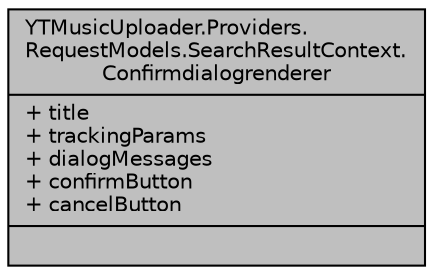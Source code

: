 digraph "YTMusicUploader.Providers.RequestModels.SearchResultContext.Confirmdialogrenderer"
{
 // LATEX_PDF_SIZE
  edge [fontname="Helvetica",fontsize="10",labelfontname="Helvetica",labelfontsize="10"];
  node [fontname="Helvetica",fontsize="10",shape=record];
  Node1 [label="{YTMusicUploader.Providers.\lRequestModels.SearchResultContext.\lConfirmdialogrenderer\n|+ title\l+ trackingParams\l+ dialogMessages\l+ confirmButton\l+ cancelButton\l|}",height=0.2,width=0.4,color="black", fillcolor="grey75", style="filled", fontcolor="black",tooltip=" "];
}
